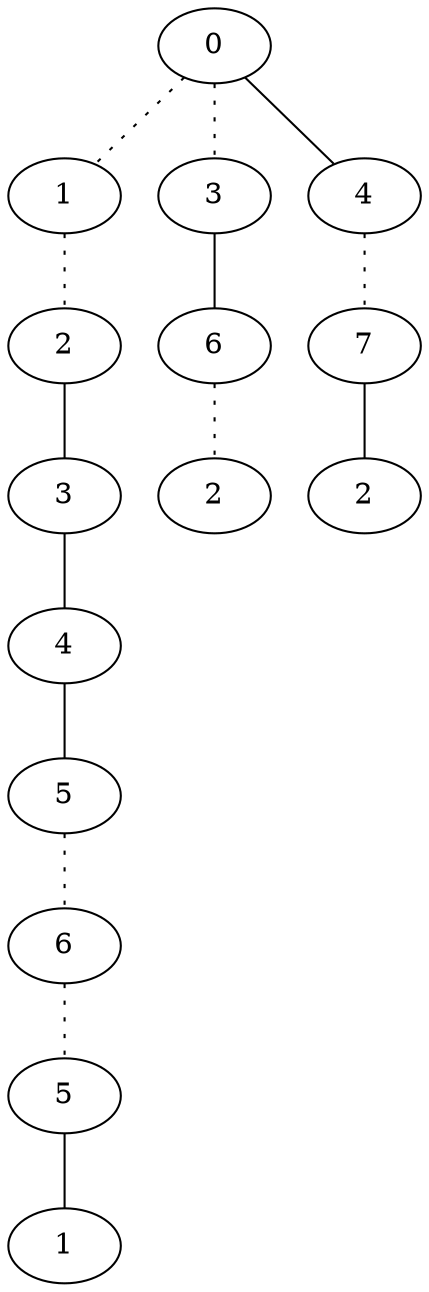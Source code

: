 graph {
a0[label=0];
a1[label=1];
a2[label=2];
a3[label=3];
a4[label=4];
a5[label=5];
a6[label=6];
a7[label=5];
a8[label=1];
a9[label=3];
a10[label=6];
a11[label=2];
a12[label=4];
a13[label=7];
a14[label=2];
a0 -- a1 [style=dotted];
a0 -- a9 [style=dotted];
a0 -- a12;
a1 -- a2 [style=dotted];
a2 -- a3;
a3 -- a4;
a4 -- a5;
a5 -- a6 [style=dotted];
a6 -- a7 [style=dotted];
a7 -- a8;
a9 -- a10;
a10 -- a11 [style=dotted];
a12 -- a13 [style=dotted];
a13 -- a14;
}

